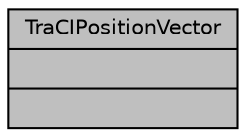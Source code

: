 digraph "TraCIPositionVector"
{
  edge [fontname="Helvetica",fontsize="10",labelfontname="Helvetica",labelfontsize="10"];
  node [fontname="Helvetica",fontsize="10",shape=record];
  Node1 [label="{TraCIPositionVector\n||}",height=0.2,width=0.4,color="black", fillcolor="grey75", style="filled", fontcolor="black"];
}
